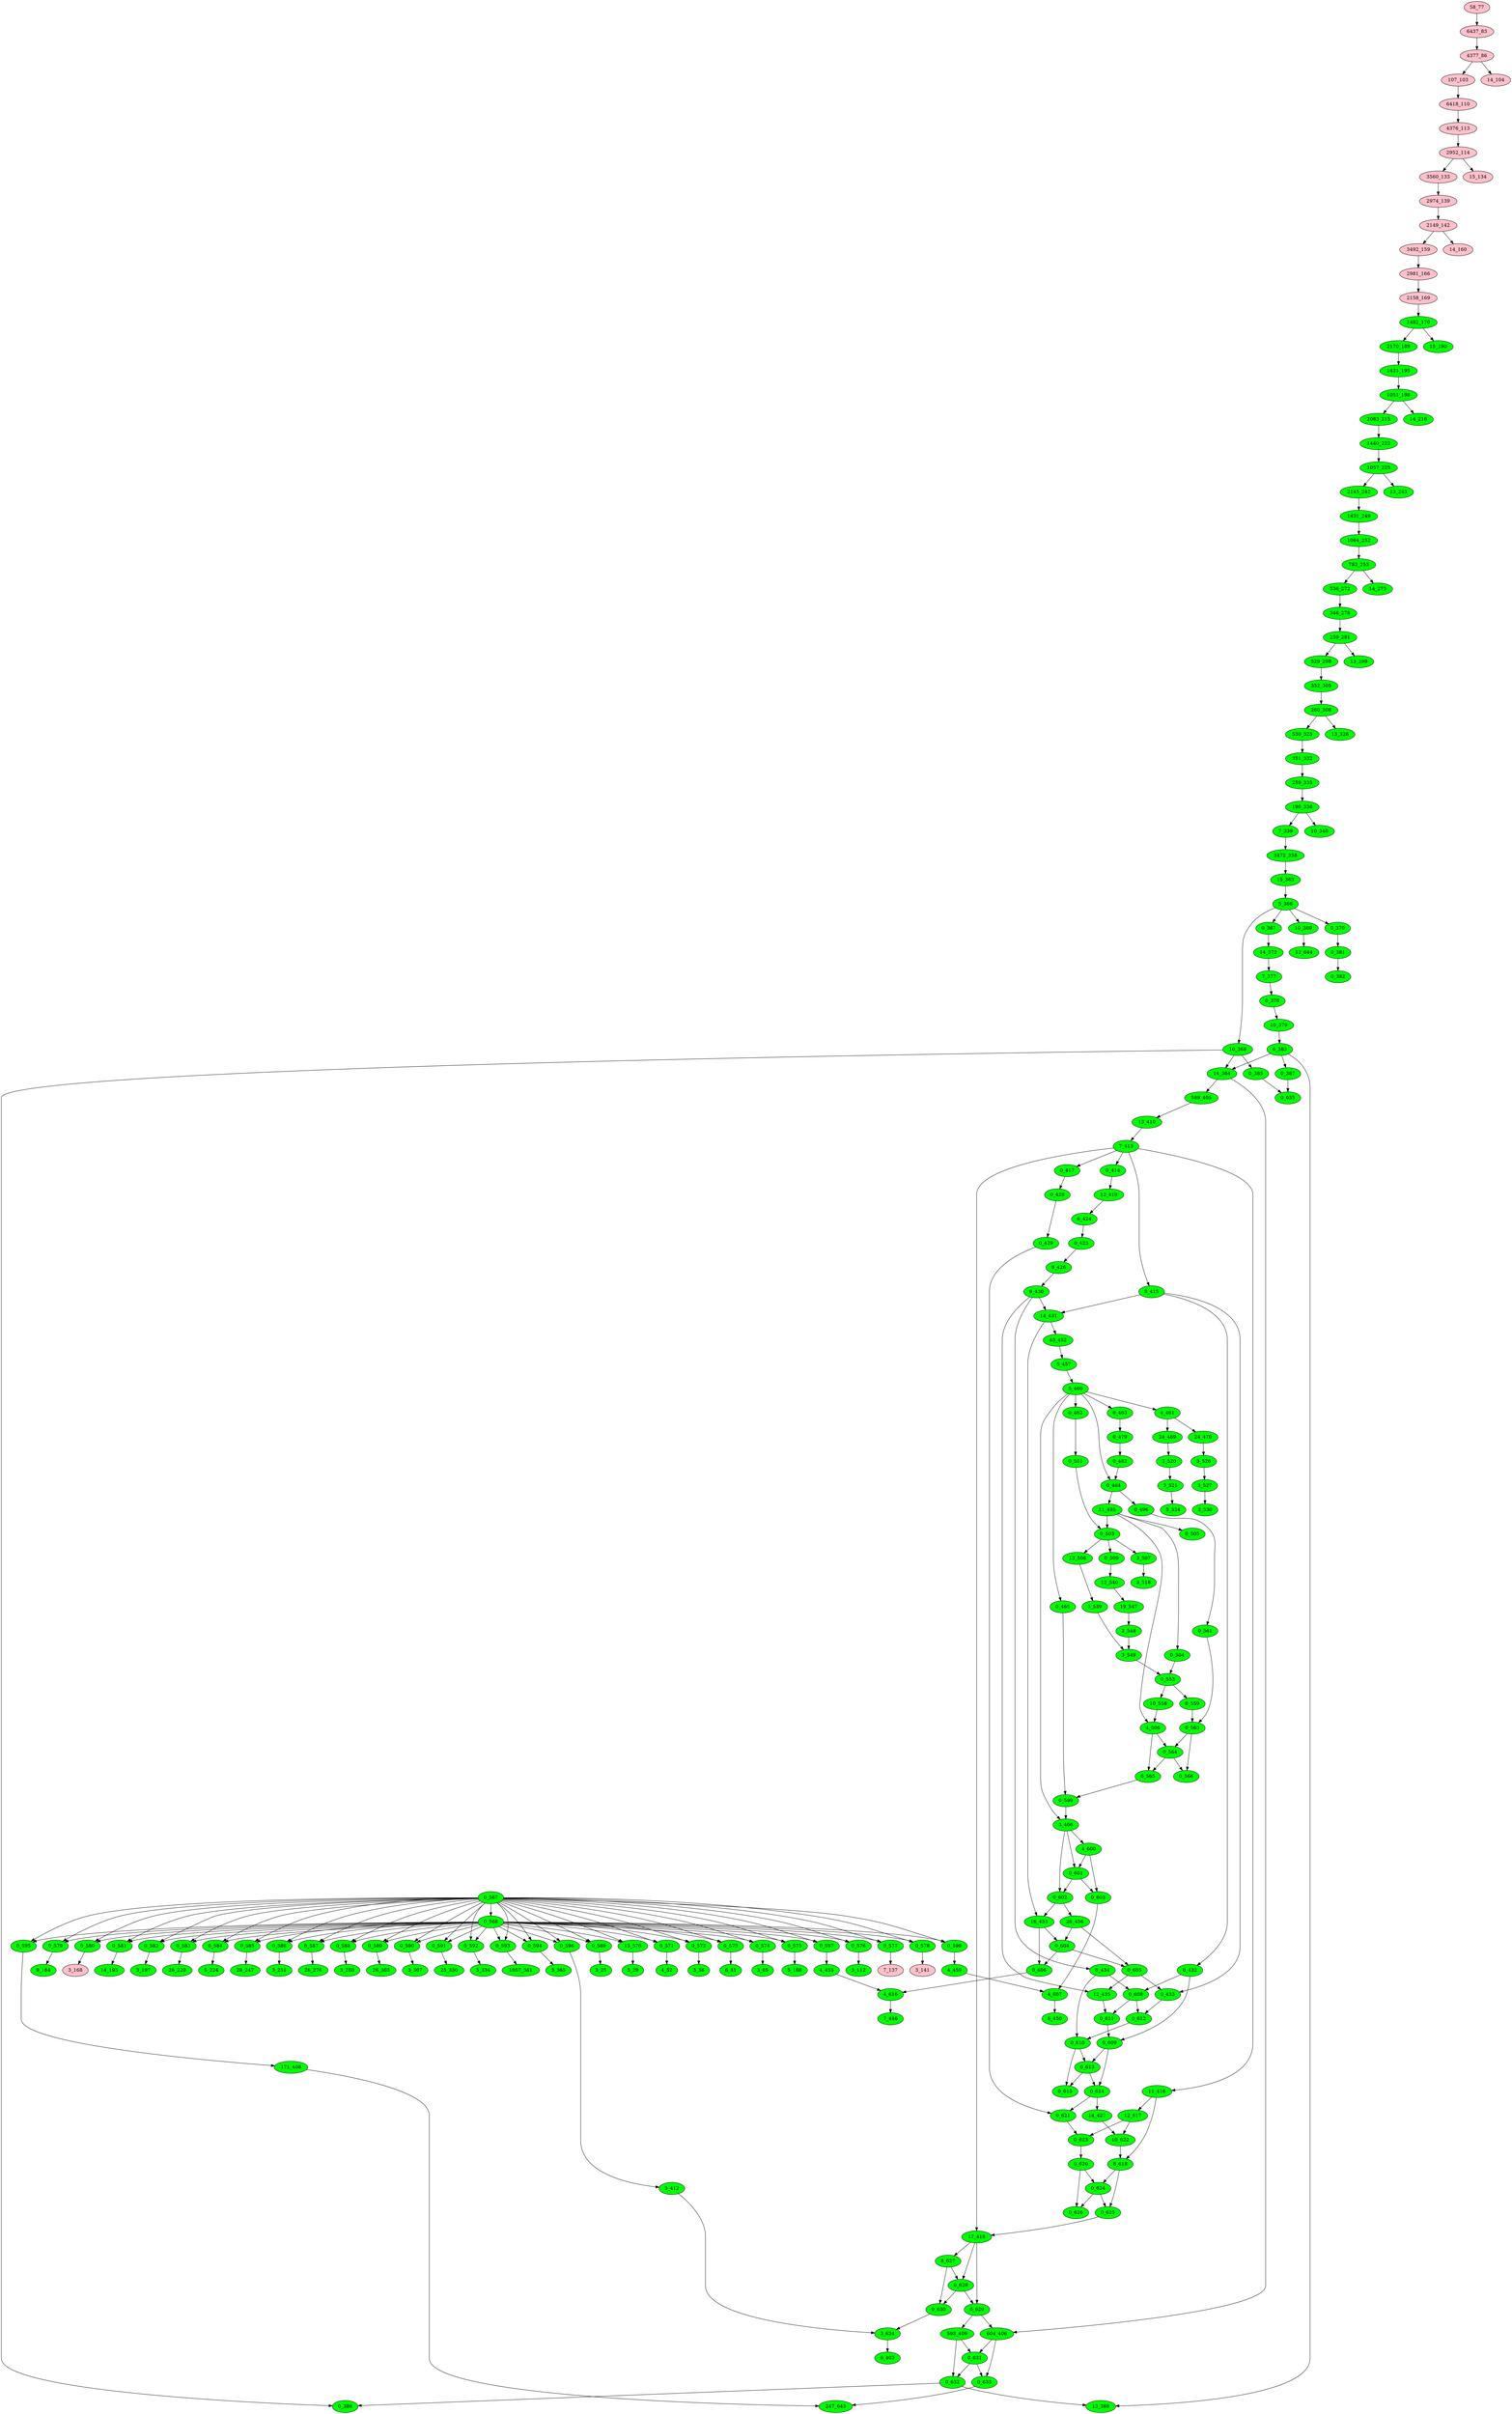 digraph{
"58_77" [style=filled, fillcolor = pink]
"58_77" -> "6437_83"
"6437_83" [style=filled, fillcolor = pink]
"0_567" [style=filled, fillcolor = green]
"0_567" -> "0_568"
"0_568" [style=filled, fillcolor = green]
"0_567" -> "0_569"
"0_569" [style=filled, fillcolor = green]
"0_567" -> "13_570"
"13_570" [style=filled, fillcolor = green]
"0_567" -> "0_571"
"0_571" [style=filled, fillcolor = green]
"0_567" -> "0_572"
"0_572" [style=filled, fillcolor = green]
"0_567" -> "0_573"
"0_573" [style=filled, fillcolor = green]
"0_567" -> "0_574"
"0_574" [style=filled, fillcolor = green]
"0_567" -> "0_575"
"0_575" [style=filled, fillcolor = green]
"0_567" -> "0_576"
"0_576" [style=filled, fillcolor = green]
"0_567" -> "0_577"
"0_577" [style=filled, fillcolor = green]
"0_567" -> "0_578"
"0_578" [style=filled, fillcolor = green]
"0_567" -> "0_579"
"0_579" [style=filled, fillcolor = green]
"0_567" -> "0_580"
"0_580" [style=filled, fillcolor = green]
"0_567" -> "0_581"
"0_581" [style=filled, fillcolor = green]
"0_567" -> "0_582"
"0_582" [style=filled, fillcolor = green]
"0_567" -> "0_583"
"0_583" [style=filled, fillcolor = green]
"0_567" -> "0_584"
"0_584" [style=filled, fillcolor = green]
"0_567" -> "0_585"
"0_585" [style=filled, fillcolor = green]
"0_567" -> "0_586"
"0_586" [style=filled, fillcolor = green]
"0_567" -> "0_587"
"0_587" [style=filled, fillcolor = green]
"0_567" -> "0_588"
"0_588" [style=filled, fillcolor = green]
"0_567" -> "0_589"
"0_589" [style=filled, fillcolor = green]
"0_567" -> "0_590"
"0_590" [style=filled, fillcolor = green]
"0_567" -> "0_591"
"0_591" [style=filled, fillcolor = green]
"0_567" -> "0_592"
"0_592" [style=filled, fillcolor = green]
"0_567" -> "0_593"
"0_593" [style=filled, fillcolor = green]
"0_567" -> "0_594"
"0_594" [style=filled, fillcolor = green]
"0_567" -> "0_595"
"0_595" [style=filled, fillcolor = green]
"0_567" -> "0_596"
"0_596" [style=filled, fillcolor = green]
"0_567" -> "0_597"
"0_597" [style=filled, fillcolor = green]
"0_567" -> "0_598"
"0_598" [style=filled, fillcolor = green]
"6437_83" [style=filled, fillcolor = pink]
"6437_83" -> "4377_86"
"4377_86" [style=filled, fillcolor = pink]
"0_568" [style=filled, fillcolor = green]
"0_568" -> "0_569"
"0_569" [style=filled, fillcolor = green]
"0_568" -> "13_570"
"13_570" [style=filled, fillcolor = green]
"0_568" -> "0_571"
"0_571" [style=filled, fillcolor = green]
"0_568" -> "0_572"
"0_572" [style=filled, fillcolor = green]
"0_568" -> "0_573"
"0_573" [style=filled, fillcolor = green]
"0_568" -> "0_574"
"0_574" [style=filled, fillcolor = green]
"0_568" -> "0_575"
"0_575" [style=filled, fillcolor = green]
"0_568" -> "0_576"
"0_576" [style=filled, fillcolor = green]
"0_568" -> "0_577"
"0_577" [style=filled, fillcolor = green]
"0_568" -> "0_578"
"0_578" [style=filled, fillcolor = green]
"0_568" -> "0_579"
"0_579" [style=filled, fillcolor = green]
"0_568" -> "0_580"
"0_580" [style=filled, fillcolor = green]
"0_568" -> "0_581"
"0_581" [style=filled, fillcolor = green]
"0_568" -> "0_582"
"0_582" [style=filled, fillcolor = green]
"0_568" -> "0_583"
"0_583" [style=filled, fillcolor = green]
"0_568" -> "0_584"
"0_584" [style=filled, fillcolor = green]
"0_568" -> "0_585"
"0_585" [style=filled, fillcolor = green]
"0_568" -> "0_586"
"0_586" [style=filled, fillcolor = green]
"0_568" -> "0_587"
"0_587" [style=filled, fillcolor = green]
"0_568" -> "0_588"
"0_588" [style=filled, fillcolor = green]
"0_568" -> "0_589"
"0_589" [style=filled, fillcolor = green]
"0_568" -> "0_590"
"0_590" [style=filled, fillcolor = green]
"0_568" -> "0_591"
"0_591" [style=filled, fillcolor = green]
"0_568" -> "0_592"
"0_592" [style=filled, fillcolor = green]
"0_568" -> "0_593"
"0_593" [style=filled, fillcolor = green]
"0_568" -> "0_594"
"0_594" [style=filled, fillcolor = green]
"0_568" -> "0_595"
"0_595" [style=filled, fillcolor = green]
"0_568" -> "0_596"
"0_596" [style=filled, fillcolor = green]
"0_568" -> "0_597"
"0_597" [style=filled, fillcolor = green]
"0_568" -> "0_598"
"0_598" [style=filled, fillcolor = green]
"0_569" [style=filled, fillcolor = green]
"0_569" -> "3_25"
"3_25" [style=filled, fillcolor = green]
"13_570" [style=filled, fillcolor = green]
"13_570" -> "3_29"
"3_29" [style=filled, fillcolor = green]
"0_571" [style=filled, fillcolor = green]
"0_571" -> "4_52"
"4_52" [style=filled, fillcolor = green]
"0_572" [style=filled, fillcolor = green]
"0_572" -> "3_56"
"3_56" [style=filled, fillcolor = green]
"0_573" [style=filled, fillcolor = green]
"0_573" -> "6_81"
"6_81" [style=filled, fillcolor = green]
"0_574" [style=filled, fillcolor = green]
"0_574" -> "3_85"
"3_85" [style=filled, fillcolor = green]
"4377_86" [style=filled, fillcolor = pink]
"4377_86" -> "107_103"
"107_103" [style=filled, fillcolor = pink]
"4377_86" -> "14_104"
"14_104" [style=filled, fillcolor = pink]
"0_575" [style=filled, fillcolor = green]
"0_575" -> "5_108"
"5_108" [style=filled, fillcolor = green]
"0_576" [style=filled, fillcolor = green]
"0_576" -> "3_112"
"3_112" [style=filled, fillcolor = green]
"0_577" [style=filled, fillcolor = green]
"0_577" -> "7_137"
"7_137" [style=filled, fillcolor = pink]
"0_578" [style=filled, fillcolor = green]
"0_578" -> "3_141"
"3_141" [style=filled, fillcolor = pink]
"0_579" [style=filled, fillcolor = green]
"0_579" -> "9_164"
"9_164" [style=filled, fillcolor = green]
"0_580" [style=filled, fillcolor = green]
"0_580" -> "3_168"
"3_168" [style=filled, fillcolor = pink]
"0_581" [style=filled, fillcolor = green]
"0_581" -> "14_193"
"14_193" [style=filled, fillcolor = green]
"0_582" [style=filled, fillcolor = green]
"0_582" -> "3_197"
"3_197" [style=filled, fillcolor = green]
"0_583" [style=filled, fillcolor = green]
"0_583" -> "26_220"
"26_220" [style=filled, fillcolor = green]
"0_584" [style=filled, fillcolor = green]
"0_584" -> "5_224"
"5_224" [style=filled, fillcolor = green]
"0_585" [style=filled, fillcolor = green]
"0_585" -> "28_247"
"28_247" [style=filled, fillcolor = green]
"0_586" [style=filled, fillcolor = green]
"0_586" -> "3_251"
"3_251" [style=filled, fillcolor = green]
"0_587" [style=filled, fillcolor = green]
"0_587" -> "26_276"
"26_276" [style=filled, fillcolor = green]
"0_588" [style=filled, fillcolor = green]
"0_588" -> "3_280"
"3_280" [style=filled, fillcolor = green]
"0_589" [style=filled, fillcolor = green]
"0_589" -> "26_303"
"26_303" [style=filled, fillcolor = green]
"0_590" [style=filled, fillcolor = green]
"0_590" -> "3_307"
"3_307" [style=filled, fillcolor = green]
"0_591" [style=filled, fillcolor = green]
"0_591" -> "25_330"
"25_330" [style=filled, fillcolor = green]
"0_592" [style=filled, fillcolor = green]
"0_592" -> "3_334"
"3_334" [style=filled, fillcolor = green]
"0_593" [style=filled, fillcolor = green]
"0_593" -> "1057_361"
"1057_361" [style=filled, fillcolor = green]
"0_594" [style=filled, fillcolor = green]
"0_594" -> "3_365"
"3_365" [style=filled, fillcolor = green]
"0_595" [style=filled, fillcolor = green]
"0_595" -> "171_408"
"171_408" [style=filled, fillcolor = green]
"0_596" [style=filled, fillcolor = green]
"0_596" -> "3_412"
"3_412" [style=filled, fillcolor = green]
"0_597" [style=filled, fillcolor = green]
"0_597" -> "4_455"
"4_455" [style=filled, fillcolor = green]
"0_598" [style=filled, fillcolor = green]
"0_598" -> "4_459"
"4_459" [style=filled, fillcolor = green]
"107_103" [style=filled, fillcolor = pink]
"107_103" -> "6418_110"
"6418_110" [style=filled, fillcolor = pink]
"6418_110" [style=filled, fillcolor = pink]
"6418_110" -> "4376_113"
"4376_113" [style=filled, fillcolor = pink]
"4376_113" [style=filled, fillcolor = pink]
"4376_113" -> "2952_114"
"2952_114" [style=filled, fillcolor = pink]
"2952_114" [style=filled, fillcolor = pink]
"2952_114" -> "3560_133"
"3560_133" [style=filled, fillcolor = pink]
"2952_114" -> "15_134"
"15_134" [style=filled, fillcolor = pink]
"3560_133" [style=filled, fillcolor = pink]
"3560_133" -> "2974_139"
"2974_139" [style=filled, fillcolor = pink]
"2974_139" [style=filled, fillcolor = pink]
"2974_139" -> "2149_142"
"2149_142" [style=filled, fillcolor = pink]
"2149_142" [style=filled, fillcolor = pink]
"2149_142" -> "3492_159"
"3492_159" [style=filled, fillcolor = pink]
"2149_142" -> "14_160"
"14_160" [style=filled, fillcolor = pink]
"3492_159" [style=filled, fillcolor = pink]
"3492_159" -> "2981_166"
"2981_166" [style=filled, fillcolor = pink]
"2981_166" [style=filled, fillcolor = pink]
"2981_166" -> "2158_169"
"2158_169" [style=filled, fillcolor = pink]
"2158_169" [style=filled, fillcolor = pink]
"2158_169" -> "1482_170"
"1482_170" [style=filled, fillcolor = green]
"1482_170" [style=filled, fillcolor = green]
"1482_170" -> "2170_189"
"2170_189" [style=filled, fillcolor = green]
"1482_170" -> "15_190"
"15_190" [style=filled, fillcolor = green]
"2170_189" [style=filled, fillcolor = green]
"2170_189" -> "1431_195"
"1431_195" [style=filled, fillcolor = green]
"1431_195" [style=filled, fillcolor = green]
"1431_195" -> "1051_198"
"1051_198" [style=filled, fillcolor = green]
"1051_198" [style=filled, fillcolor = green]
"1051_198" -> "2083_215"
"2083_215" [style=filled, fillcolor = green]
"1051_198" -> "14_216"
"14_216" [style=filled, fillcolor = green]
"2083_215" [style=filled, fillcolor = green]
"2083_215" -> "1440_222"
"1440_222" [style=filled, fillcolor = green]
"1440_222" [style=filled, fillcolor = green]
"1440_222" -> "1057_225"
"1057_225" [style=filled, fillcolor = green]
"1057_225" [style=filled, fillcolor = green]
"1057_225" -> "2145_242"
"2145_242" [style=filled, fillcolor = green]
"1057_225" -> "13_243"
"13_243" [style=filled, fillcolor = green]
"2145_242" [style=filled, fillcolor = green]
"2145_242" -> "1431_249"
"1431_249" [style=filled, fillcolor = green]
"1431_249" [style=filled, fillcolor = green]
"1431_249" -> "1064_252"
"1064_252" [style=filled, fillcolor = green]
"1064_252" [style=filled, fillcolor = green]
"1064_252" -> "783_253"
"783_253" [style=filled, fillcolor = green]
"783_253" [style=filled, fillcolor = green]
"783_253" -> "536_272"
"536_272" [style=filled, fillcolor = green]
"783_253" -> "14_273"
"14_273" [style=filled, fillcolor = green]
"536_272" [style=filled, fillcolor = green]
"536_272" -> "346_278"
"346_278" [style=filled, fillcolor = green]
"346_278" [style=filled, fillcolor = green]
"346_278" -> "259_281"
"259_281" [style=filled, fillcolor = green]
"259_281" [style=filled, fillcolor = green]
"259_281" -> "529_298"
"529_298" [style=filled, fillcolor = green]
"259_281" -> "13_299"
"13_299" [style=filled, fillcolor = green]
"529_298" [style=filled, fillcolor = green]
"529_298" -> "352_305"
"352_305" [style=filled, fillcolor = green]
"352_305" [style=filled, fillcolor = green]
"352_305" -> "260_308"
"260_308" [style=filled, fillcolor = green]
"260_308" [style=filled, fillcolor = green]
"260_308" -> "530_325"
"530_325" [style=filled, fillcolor = green]
"260_308" -> "13_326"
"13_326" [style=filled, fillcolor = green]
"530_325" [style=filled, fillcolor = green]
"530_325" -> "351_332"
"351_332" [style=filled, fillcolor = green]
"351_332" [style=filled, fillcolor = green]
"351_332" -> "259_335"
"259_335" [style=filled, fillcolor = green]
"259_335" [style=filled, fillcolor = green]
"259_335" -> "196_336"
"196_336" [style=filled, fillcolor = green]
"196_336" [style=filled, fillcolor = green]
"196_336" -> "7_339"
"7_339" [style=filled, fillcolor = green]
"196_336" -> "10_340"
"10_340" [style=filled, fillcolor = green]
"7_339" [style=filled, fillcolor = green]
"7_339" -> "3472_358"
"3472_358" [style=filled, fillcolor = green]
"3472_358" [style=filled, fillcolor = green]
"3472_358" -> "15_363"
"15_363" [style=filled, fillcolor = green]
"15_363" [style=filled, fillcolor = green]
"15_363" -> "5_366"
"5_366" [style=filled, fillcolor = green]
"5_366" [style=filled, fillcolor = green]
"5_366" -> "0_367"
"0_367" [style=filled, fillcolor = green]
"5_366" -> "10_368"
"10_368" [style=filled, fillcolor = green]
"5_366" -> "10_369"
"10_369" [style=filled, fillcolor = green]
"5_366" -> "0_370"
"0_370" [style=filled, fillcolor = green]
"0_367" [style=filled, fillcolor = green]
"0_367" -> "14_372"
"14_372" [style=filled, fillcolor = green]
"0_370" [style=filled, fillcolor = green]
"0_370" -> "0_381"
"0_381" [style=filled, fillcolor = green]
"10_368" [style=filled, fillcolor = green]
"10_368" -> "0_385"
"0_385" [style=filled, fillcolor = green]
"10_368" -> "14_384"
"14_384" [style=filled, fillcolor = green]
"10_368" -> "0_386"
"0_386" [style=filled, fillcolor = green]
"10_369" [style=filled, fillcolor = green]
"10_369" -> "12_644"
"12_644" [style=filled, fillcolor = green]
"14_372" [style=filled, fillcolor = green]
"14_372" -> "7_377"
"7_377" [style=filled, fillcolor = green]
"0_381" [style=filled, fillcolor = green]
"0_381" -> "0_382"
"0_382" [style=filled, fillcolor = green]
"7_377" [style=filled, fillcolor = green]
"7_377" -> "0_376"
"0_376" [style=filled, fillcolor = green]
"0_376" [style=filled, fillcolor = green]
"0_376" -> "10_379"
"10_379" [style=filled, fillcolor = green]
"10_379" [style=filled, fillcolor = green]
"10_379" -> "6_383"
"6_383" [style=filled, fillcolor = green]
"6_383" [style=filled, fillcolor = green]
"6_383" -> "14_384"
"14_384" [style=filled, fillcolor = green]
"6_383" -> "0_387"
"0_387" [style=filled, fillcolor = green]
"6_383" -> "13_388"
"13_388" [style=filled, fillcolor = green]
"14_384" [style=filled, fillcolor = green]
"14_384" -> "589_405"
"589_405" [style=filled, fillcolor = green]
"14_384" -> "604_406"
"604_406" [style=filled, fillcolor = green]
"0_385" [style=filled, fillcolor = green]
"0_385" -> "0_635"
"0_635" [style=filled, fillcolor = green]
"0_387" [style=filled, fillcolor = green]
"0_387" -> "0_635"
"0_635" [style=filled, fillcolor = green]
"589_405" [style=filled, fillcolor = green]
"589_405" -> "13_410"
"13_410" [style=filled, fillcolor = green]
"13_410" [style=filled, fillcolor = green]
"13_410" -> "7_413"
"7_413" [style=filled, fillcolor = green]
"7_413" [style=filled, fillcolor = green]
"7_413" -> "0_414"
"0_414" [style=filled, fillcolor = green]
"7_413" -> "8_415"
"8_415" [style=filled, fillcolor = green]
"7_413" -> "11_416"
"11_416" [style=filled, fillcolor = green]
"7_413" -> "0_417"
"0_417" [style=filled, fillcolor = green]
"7_413" -> "17_418"
"17_418" [style=filled, fillcolor = green]
"0_414" [style=filled, fillcolor = green]
"0_414" -> "12_419"
"12_419" [style=filled, fillcolor = green]
"0_417" [style=filled, fillcolor = green]
"0_417" -> "0_428"
"0_428" [style=filled, fillcolor = green]
"8_415" [style=filled, fillcolor = green]
"8_415" -> "0_432"
"0_432" [style=filled, fillcolor = green]
"8_415" -> "14_431"
"14_431" [style=filled, fillcolor = green]
"8_415" -> "0_433"
"0_433" [style=filled, fillcolor = green]
"11_416" [style=filled, fillcolor = green]
"11_416" -> "12_617"
"12_617" [style=filled, fillcolor = green]
"11_416" -> "8_618"
"8_618" [style=filled, fillcolor = green]
"12_419" [style=filled, fillcolor = green]
"12_419" -> "6_424"
"6_424" [style=filled, fillcolor = green]
"0_428" [style=filled, fillcolor = green]
"0_428" -> "0_429"
"0_429" [style=filled, fillcolor = green]
"6_424" [style=filled, fillcolor = green]
"6_424" -> "0_423"
"0_423" [style=filled, fillcolor = green]
"0_423" [style=filled, fillcolor = green]
"0_423" -> "9_426"
"9_426" [style=filled, fillcolor = green]
"9_426" [style=filled, fillcolor = green]
"9_426" -> "6_430"
"6_430" [style=filled, fillcolor = green]
"6_430" [style=filled, fillcolor = green]
"6_430" -> "14_431"
"14_431" [style=filled, fillcolor = green]
"6_430" -> "0_434"
"0_434" [style=filled, fillcolor = green]
"6_430" -> "12_435"
"12_435" [style=filled, fillcolor = green]
"14_431" [style=filled, fillcolor = green]
"14_431" -> "43_452"
"43_452" [style=filled, fillcolor = green]
"14_431" -> "16_453"
"16_453" [style=filled, fillcolor = green]
"0_432" [style=filled, fillcolor = green]
"0_432" -> "0_608"
"0_608" [style=filled, fillcolor = green]
"0_432" -> "0_609"
"0_609" [style=filled, fillcolor = green]
"0_434" [style=filled, fillcolor = green]
"0_434" -> "0_608"
"0_608" [style=filled, fillcolor = green]
"0_434" -> "0_610"
"0_610" [style=filled, fillcolor = green]
"43_452" [style=filled, fillcolor = green]
"43_452" -> "5_457"
"5_457" [style=filled, fillcolor = green]
"5_457" [style=filled, fillcolor = green]
"5_457" -> "5_460"
"5_460" [style=filled, fillcolor = green]
"5_460" [style=filled, fillcolor = green]
"5_460" -> "4_461"
"4_461" [style=filled, fillcolor = green]
"5_460" -> "0_462"
"0_462" [style=filled, fillcolor = green]
"5_460" -> "0_463"
"0_463" [style=filled, fillcolor = green]
"5_460" -> "0_465"
"0_465" [style=filled, fillcolor = green]
"5_460" -> "0_464"
"0_464" [style=filled, fillcolor = green]
"5_460" -> "3_466"
"3_466" [style=filled, fillcolor = green]
"4_461" [style=filled, fillcolor = green]
"4_461" -> "24_469"
"24_469" [style=filled, fillcolor = green]
"4_461" -> "24_470"
"24_470" [style=filled, fillcolor = green]
"0_463" [style=filled, fillcolor = green]
"0_463" -> "0_479"
"0_479" [style=filled, fillcolor = green]
"0_462" [style=filled, fillcolor = green]
"0_462" -> "0_501"
"0_501" [style=filled, fillcolor = green]
"0_479" [style=filled, fillcolor = green]
"0_479" -> "0_482"
"0_482" [style=filled, fillcolor = green]
"24_469" [style=filled, fillcolor = green]
"24_469" -> "3_520"
"3_520" [style=filled, fillcolor = green]
"24_470" [style=filled, fillcolor = green]
"24_470" -> "3_526"
"3_526" [style=filled, fillcolor = green]
"0_482" [style=filled, fillcolor = green]
"0_482" -> "0_464"
"0_464" [style=filled, fillcolor = green]
"3_520" [style=filled, fillcolor = green]
"3_520" -> "3_521"
"3_521" [style=filled, fillcolor = green]
"3_526" [style=filled, fillcolor = green]
"3_526" -> "3_527"
"3_527" [style=filled, fillcolor = green]
"0_464" [style=filled, fillcolor = green]
"0_464" -> "11_495"
"11_495" [style=filled, fillcolor = green]
"0_464" -> "0_496"
"0_496" [style=filled, fillcolor = green]
"3_521" [style=filled, fillcolor = green]
"3_521" -> "3_524"
"3_524" [style=filled, fillcolor = green]
"3_527" [style=filled, fillcolor = green]
"3_527" -> "3_530"
"3_530" [style=filled, fillcolor = green]
"0_501" [style=filled, fillcolor = green]
"0_501" -> "0_503"
"0_503" [style=filled, fillcolor = green]
"11_495" [style=filled, fillcolor = green]
"11_495" -> "0_503"
"0_503" [style=filled, fillcolor = green]
"11_495" -> "0_504"
"0_504" [style=filled, fillcolor = green]
"11_495" -> "0_505"
"0_505" [style=filled, fillcolor = green]
"11_495" -> "4_506"
"4_506" [style=filled, fillcolor = green]
"0_496" [style=filled, fillcolor = green]
"0_496" -> "0_561"
"0_561" [style=filled, fillcolor = green]
"0_503" [style=filled, fillcolor = green]
"0_503" -> "3_507"
"3_507" [style=filled, fillcolor = green]
"0_503" -> "13_508"
"13_508" [style=filled, fillcolor = green]
"0_503" -> "0_509"
"0_509" [style=filled, fillcolor = green]
"3_507" [style=filled, fillcolor = green]
"3_507" -> "3_518"
"3_518" [style=filled, fillcolor = green]
"13_508" [style=filled, fillcolor = green]
"13_508" -> "3_539"
"3_539" [style=filled, fillcolor = green]
"0_509" [style=filled, fillcolor = green]
"0_509" -> "13_540"
"13_540" [style=filled, fillcolor = green]
"13_540" [style=filled, fillcolor = green]
"13_540" -> "19_547"
"19_547" [style=filled, fillcolor = green]
"19_547" [style=filled, fillcolor = green]
"19_547" -> "2_548"
"2_548" [style=filled, fillcolor = green]
"3_539" [style=filled, fillcolor = green]
"3_539" -> "3_549"
"3_549" [style=filled, fillcolor = green]
"2_548" [style=filled, fillcolor = green]
"2_548" -> "3_549"
"3_549" [style=filled, fillcolor = green]
"0_504" [style=filled, fillcolor = green]
"0_504" -> "0_553"
"0_553" [style=filled, fillcolor = green]
"3_549" [style=filled, fillcolor = green]
"3_549" -> "0_553"
"0_553" [style=filled, fillcolor = green]
"0_553" [style=filled, fillcolor = green]
"0_553" -> "10_558"
"10_558" [style=filled, fillcolor = green]
"0_553" -> "0_559"
"0_559" [style=filled, fillcolor = green]
"10_558" [style=filled, fillcolor = green]
"10_558" -> "4_506"
"4_506" [style=filled, fillcolor = green]
"0_561" [style=filled, fillcolor = green]
"0_561" -> "0_563"
"0_563" [style=filled, fillcolor = green]
"0_559" [style=filled, fillcolor = green]
"0_559" -> "0_563"
"0_563" [style=filled, fillcolor = green]
"4_506" [style=filled, fillcolor = green]
"4_506" -> "0_564"
"0_564" [style=filled, fillcolor = green]
"4_506" -> "0_565"
"0_565" [style=filled, fillcolor = green]
"0_563" [style=filled, fillcolor = green]
"0_563" -> "0_564"
"0_564" [style=filled, fillcolor = green]
"0_563" -> "0_566"
"0_566" [style=filled, fillcolor = green]
"0_564" [style=filled, fillcolor = green]
"0_564" -> "0_565"
"0_565" [style=filled, fillcolor = green]
"0_564" -> "0_566"
"0_566" [style=filled, fillcolor = green]
"0_465" [style=filled, fillcolor = green]
"0_465" -> "0_599"
"0_599" [style=filled, fillcolor = green]
"0_565" [style=filled, fillcolor = green]
"0_565" -> "0_599"
"0_599" [style=filled, fillcolor = green]
"0_599" [style=filled, fillcolor = green]
"0_599" -> "3_466"
"3_466" [style=filled, fillcolor = green]
"3_466" [style=filled, fillcolor = green]
"3_466" -> "4_600"
"4_600" [style=filled, fillcolor = green]
"3_466" -> "0_601"
"0_601" [style=filled, fillcolor = green]
"3_466" -> "0_602"
"0_602" [style=filled, fillcolor = green]
"4_600" [style=filled, fillcolor = green]
"4_600" -> "0_601"
"0_601" [style=filled, fillcolor = green]
"4_600" -> "0_603"
"0_603" [style=filled, fillcolor = green]
"0_601" [style=filled, fillcolor = green]
"0_601" -> "0_602"
"0_602" [style=filled, fillcolor = green]
"0_601" -> "0_603"
"0_603" [style=filled, fillcolor = green]
"0_602" [style=filled, fillcolor = green]
"0_602" -> "16_453"
"16_453" [style=filled, fillcolor = green]
"0_602" -> "28_456"
"28_456" [style=filled, fillcolor = green]
"4_459" [style=filled, fillcolor = green]
"4_459" -> "4_607"
"4_607" [style=filled, fillcolor = green]
"0_603" [style=filled, fillcolor = green]
"0_603" -> "4_607"
"4_607" [style=filled, fillcolor = green]
"4_607" [style=filled, fillcolor = green]
"4_607" -> "6_450"
"6_450" [style=filled, fillcolor = green]
"16_453" [style=filled, fillcolor = green]
"16_453" -> "0_604"
"0_604" [style=filled, fillcolor = green]
"16_453" -> "0_606"
"0_606" [style=filled, fillcolor = green]
"28_456" [style=filled, fillcolor = green]
"28_456" -> "0_604"
"0_604" [style=filled, fillcolor = green]
"28_456" -> "0_605"
"0_605" [style=filled, fillcolor = green]
"0_604" [style=filled, fillcolor = green]
"0_604" -> "0_605"
"0_605" [style=filled, fillcolor = green]
"0_604" -> "0_606"
"0_606" [style=filled, fillcolor = green]
"0_605" [style=filled, fillcolor = green]
"0_605" -> "0_433"
"0_433" [style=filled, fillcolor = green]
"0_605" -> "12_435"
"12_435" [style=filled, fillcolor = green]
"4_455" [style=filled, fillcolor = green]
"4_455" -> "4_616"
"4_616" [style=filled, fillcolor = green]
"0_606" [style=filled, fillcolor = green]
"0_606" -> "4_616"
"4_616" [style=filled, fillcolor = green]
"4_616" [style=filled, fillcolor = green]
"4_616" -> "7_446"
"7_446" [style=filled, fillcolor = green]
"0_608" [style=filled, fillcolor = green]
"0_608" -> "0_611"
"0_611" [style=filled, fillcolor = green]
"0_608" -> "0_612"
"0_612" [style=filled, fillcolor = green]
"12_435" [style=filled, fillcolor = green]
"12_435" -> "0_611"
"0_611" [style=filled, fillcolor = green]
"0_433" [style=filled, fillcolor = green]
"0_433" -> "0_612"
"0_612" [style=filled, fillcolor = green]
"0_611" [style=filled, fillcolor = green]
"0_611" -> "0_609"
"0_609" [style=filled, fillcolor = green]
"0_612" [style=filled, fillcolor = green]
"0_612" -> "0_610"
"0_610" [style=filled, fillcolor = green]
"0_609" [style=filled, fillcolor = green]
"0_609" -> "0_613"
"0_613" [style=filled, fillcolor = green]
"0_609" -> "0_614"
"0_614" [style=filled, fillcolor = green]
"0_610" [style=filled, fillcolor = green]
"0_610" -> "0_613"
"0_613" [style=filled, fillcolor = green]
"0_610" -> "0_615"
"0_615" [style=filled, fillcolor = green]
"0_613" [style=filled, fillcolor = green]
"0_613" -> "0_614"
"0_614" [style=filled, fillcolor = green]
"0_613" -> "0_615"
"0_615" [style=filled, fillcolor = green]
"0_614" [style=filled, fillcolor = green]
"0_614" -> "14_427"
"14_427" [style=filled, fillcolor = green]
"0_614" -> "0_621"
"0_621" [style=filled, fillcolor = green]
"0_429" [style=filled, fillcolor = green]
"0_429" -> "0_621"
"0_621" [style=filled, fillcolor = green]
"12_617" [style=filled, fillcolor = green]
"12_617" -> "10_622"
"10_622" [style=filled, fillcolor = green]
"12_617" -> "0_623"
"0_623" [style=filled, fillcolor = green]
"14_427" [style=filled, fillcolor = green]
"14_427" -> "10_622"
"10_622" [style=filled, fillcolor = green]
"0_621" [style=filled, fillcolor = green]
"0_621" -> "0_623"
"0_623" [style=filled, fillcolor = green]
"10_622" [style=filled, fillcolor = green]
"10_622" -> "8_618"
"8_618" [style=filled, fillcolor = green]
"0_623" [style=filled, fillcolor = green]
"0_623" -> "0_620"
"0_620" [style=filled, fillcolor = green]
"8_618" [style=filled, fillcolor = green]
"8_618" -> "0_624"
"0_624" [style=filled, fillcolor = green]
"8_618" -> "0_625"
"0_625" [style=filled, fillcolor = green]
"0_620" [style=filled, fillcolor = green]
"0_620" -> "0_624"
"0_624" [style=filled, fillcolor = green]
"0_620" -> "0_626"
"0_626" [style=filled, fillcolor = green]
"0_624" [style=filled, fillcolor = green]
"0_624" -> "0_625"
"0_625" [style=filled, fillcolor = green]
"0_624" -> "0_626"
"0_626" [style=filled, fillcolor = green]
"0_625" [style=filled, fillcolor = green]
"0_625" -> "17_418"
"17_418" [style=filled, fillcolor = green]
"17_418" [style=filled, fillcolor = green]
"17_418" -> "8_627"
"8_627" [style=filled, fillcolor = green]
"17_418" -> "0_628"
"0_628" [style=filled, fillcolor = green]
"17_418" -> "0_629"
"0_629" [style=filled, fillcolor = green]
"8_627" [style=filled, fillcolor = green]
"8_627" -> "0_628"
"0_628" [style=filled, fillcolor = green]
"8_627" -> "0_630"
"0_630" [style=filled, fillcolor = green]
"0_628" [style=filled, fillcolor = green]
"0_628" -> "0_629"
"0_629" [style=filled, fillcolor = green]
"0_628" -> "0_630"
"0_630" [style=filled, fillcolor = green]
"0_629" [style=filled, fillcolor = green]
"0_629" -> "604_406"
"604_406" [style=filled, fillcolor = green]
"0_629" -> "598_409"
"598_409" [style=filled, fillcolor = green]
"3_412" [style=filled, fillcolor = green]
"3_412" -> "3_634"
"3_634" [style=filled, fillcolor = green]
"0_630" [style=filled, fillcolor = green]
"0_630" -> "3_634"
"3_634" [style=filled, fillcolor = green]
"3_634" [style=filled, fillcolor = green]
"3_634" -> "6_403"
"6_403" [style=filled, fillcolor = green]
"604_406" [style=filled, fillcolor = green]
"604_406" -> "0_631"
"0_631" [style=filled, fillcolor = green]
"604_406" -> "0_633"
"0_633" [style=filled, fillcolor = green]
"598_409" [style=filled, fillcolor = green]
"598_409" -> "0_631"
"0_631" [style=filled, fillcolor = green]
"598_409" -> "0_632"
"0_632" [style=filled, fillcolor = green]
"0_631" [style=filled, fillcolor = green]
"0_631" -> "0_632"
"0_632" [style=filled, fillcolor = green]
"0_631" -> "0_633"
"0_633" [style=filled, fillcolor = green]
"0_632" [style=filled, fillcolor = green]
"0_632" -> "0_386"
"0_386" [style=filled, fillcolor = green]
"0_632" -> "13_388"
"13_388" [style=filled, fillcolor = green]
"171_408" [style=filled, fillcolor = green]
"171_408" -> "247_643"
"247_643" [style=filled, fillcolor = green]
"0_633" [style=filled, fillcolor = green]
"0_633" -> "247_643"
"247_643" [style=filled, fillcolor = green]
}